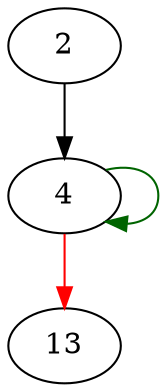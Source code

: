 strict digraph "umaxtostr" {
	// Node definitions.
	2 [entry=true];
	4;
	13;

	// Edge definitions.
	2 -> 4;
	4 -> 4 [
		color=darkgreen
		cond=true
	];
	4 -> 13 [
		color=red
		cond=false
	];
}